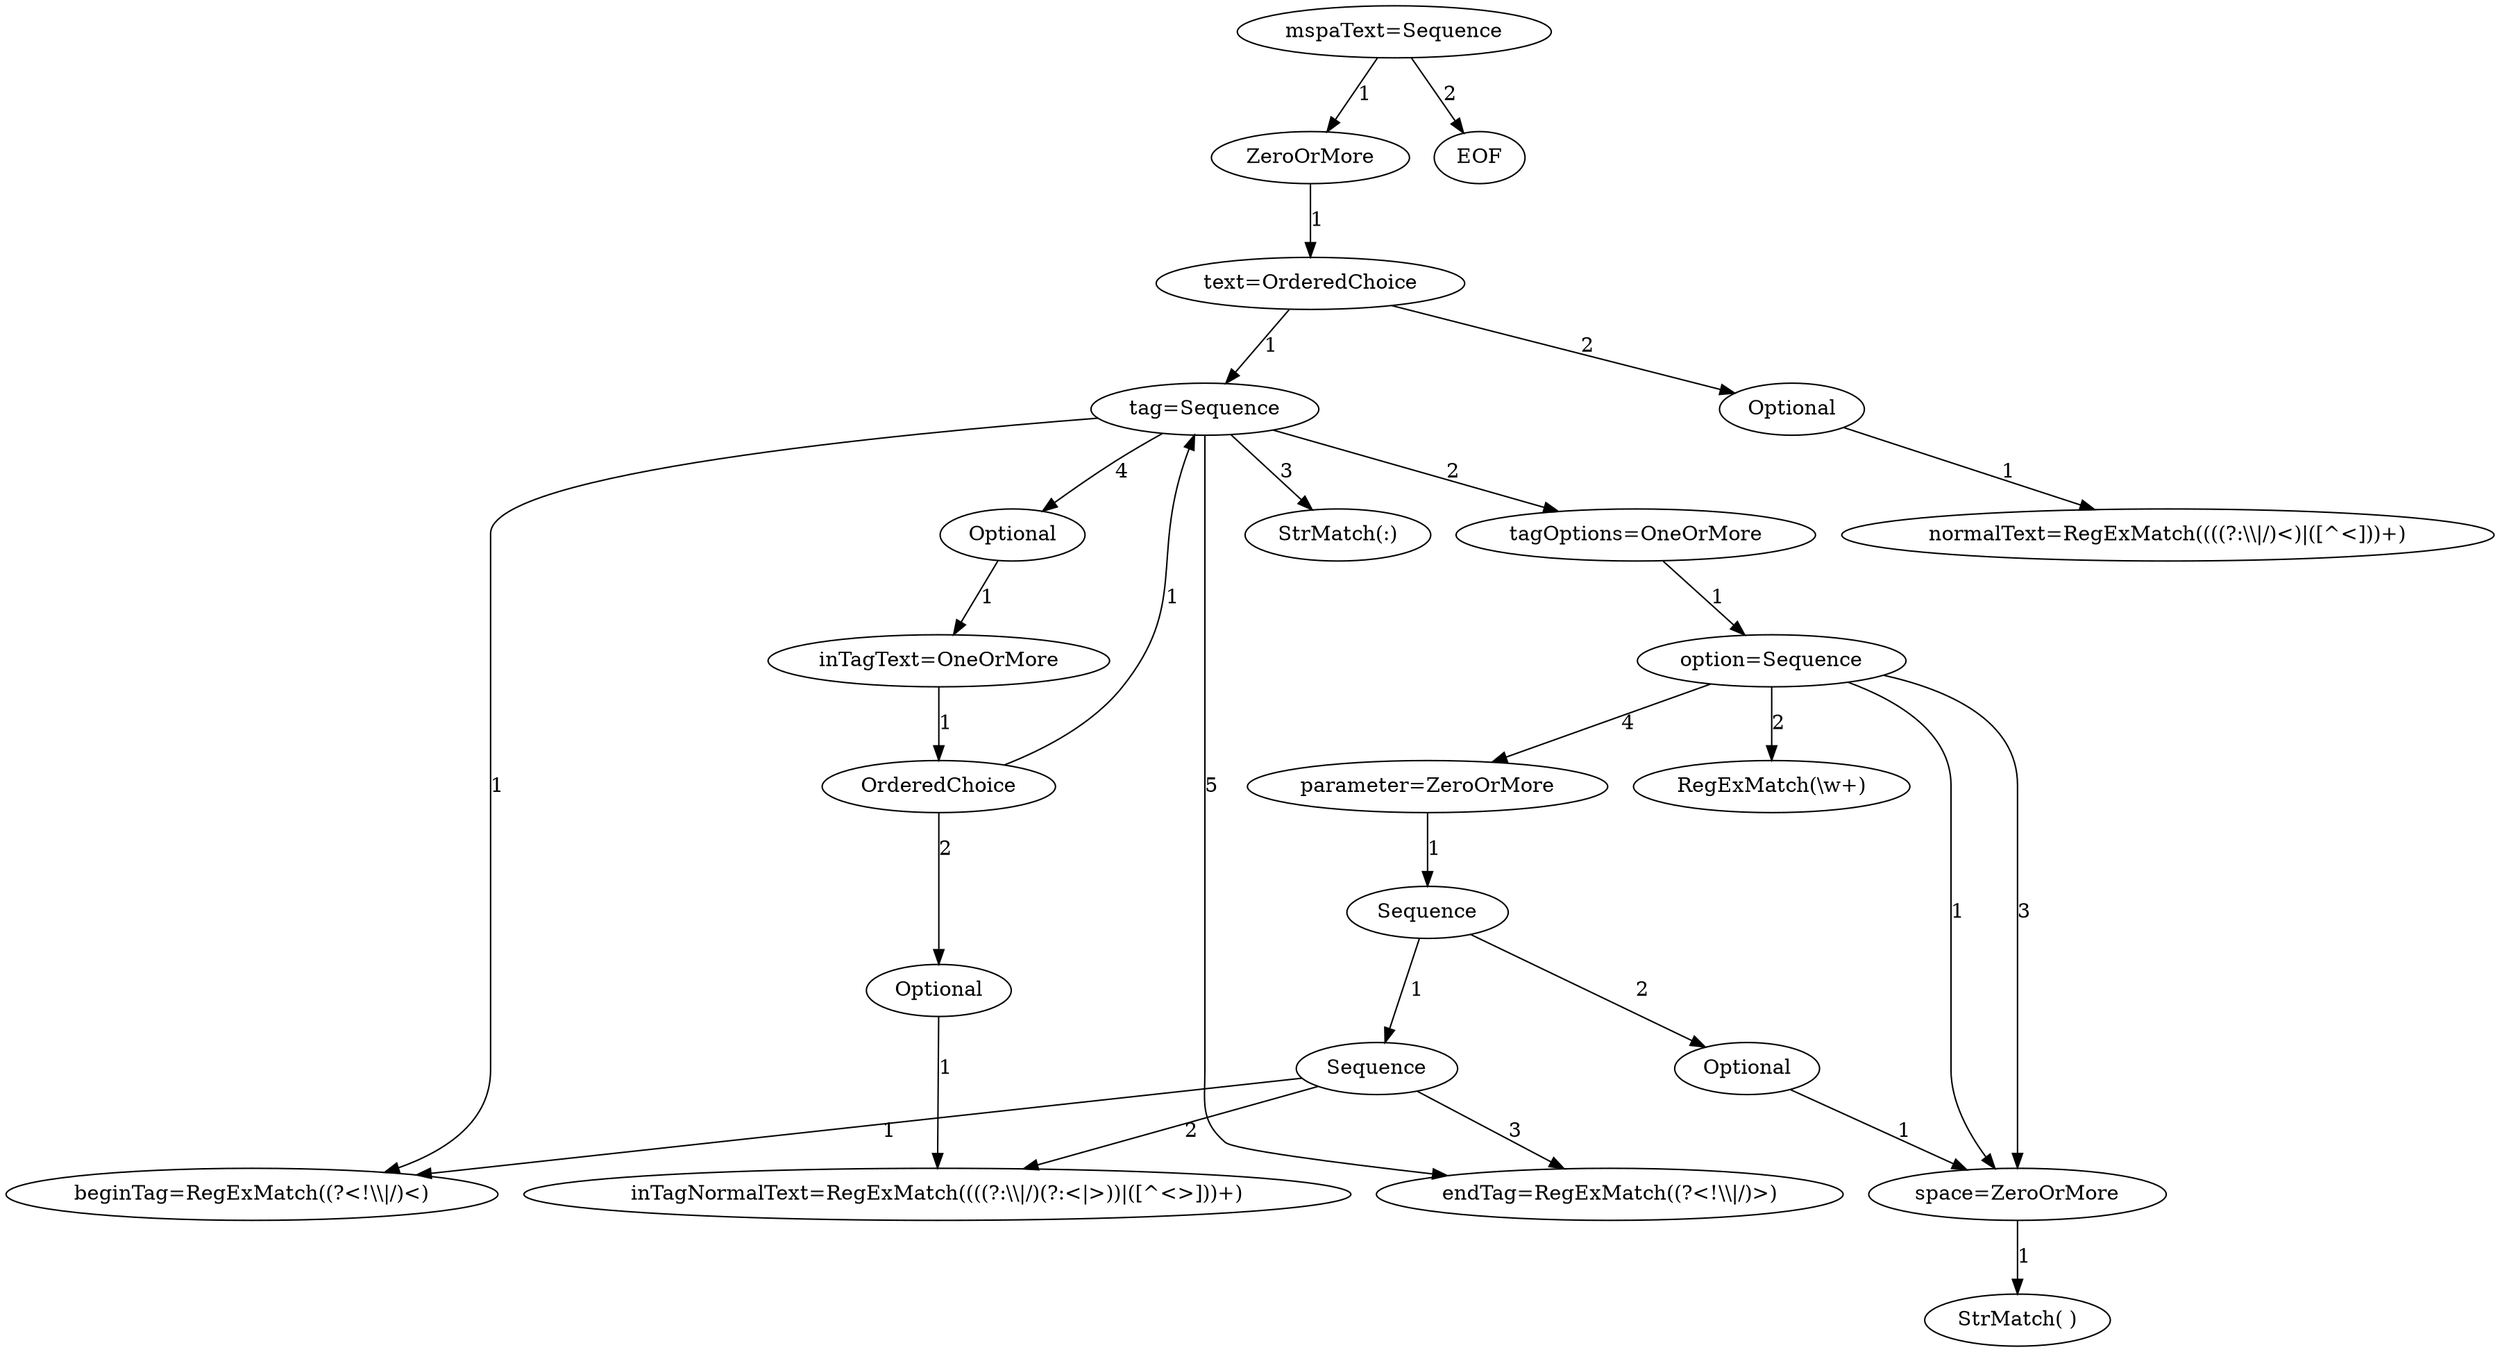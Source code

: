 digraph arpeggio_graph {
1467652991464 [label="mspaText=Sequence"];
1467652991464->1467652991184 [label="1"]

1467652991184 [label="ZeroOrMore"];
1467652991184->1467652991744 [label="1"]

1467652991744 [label="text=OrderedChoice"];
1467652991744->1467652992024 [label="1"]

1467652992024 [label="tag=Sequence"];
1467652992024->1467652992192 [label="1"]

1467652992192 [label="beginTag=RegExMatch((?<!\\\\|/)<)"];
1467652992024->1467652992136 [label="2"]

1467652992136 [label="tagOptions=OneOrMore"];
1467652992136->1467652992416 [label="1"]

1467652992416 [label="option=Sequence"];
1467652992416->1467652992640 [label="1"]

1467652992640 [label="space=ZeroOrMore"];
1467652992640->1467652992752 [label="1"]

1467652992752 [label="StrMatch( )"];
1467652992416->1467652992248 [label="2"]

1467652992248 [label="RegExMatch(\\w+)"];
1467652992416->1467652992640 [label="3"]

1467652992416->1467652992864 [label="4"]

1467652992864 [label="parameter=ZeroOrMore"];
1467652992864->1467652992808 [label="1"]

1467652992808 [label="Sequence"];
1467652992808->1467653034056 [label="1"]

1467653034056 [label="Sequence"];
1467653034056->1467652992192 [label="1"]

1467653034056->1467653034224 [label="2"]

1467653034224 [label="inTagNormalText=RegExMatch((((?:\\\\|/)(?:<|>))|([^<>]))+)"];
1467653034056->1467653034280 [label="3"]

1467653034280 [label="endTag=RegExMatch((?<!\\\\|/)>)"];
1467652992808->1467652992920 [label="2"]

1467652992920 [label="Optional"];
1467652992920->1467652992640 [label="1"]

1467652992024->1467652992304 [label="3"]

1467652992304 [label="StrMatch(:)"];
1467652992024->1467652991912 [label="4"]

1467652991912 [label="Optional"];
1467652991912->1467652992584 [label="1"]

1467652992584 [label="inTagText=OneOrMore"];
1467652992584->1467653034504 [label="1"]

1467653034504 [label="OrderedChoice"];
1467653034504->1467652992024 [label="1"]

1467653034504->1467652992976 [label="2"]

1467652992976 [label="Optional"];
1467652992976->1467653034224 [label="1"]

1467652992024->1467653034280 [label="5"]

1467652991744->1467652991632 [label="2"]

1467652991632 [label="Optional"];
1467652991632->1467652992080 [label="1"]

1467652992080 [label="normalText=RegExMatch((((?:\\\\|/)<)|([^<]))+)"];
1467652991464->1467652991576 [label="2"]

1467652991576 [label="EOF"];
}